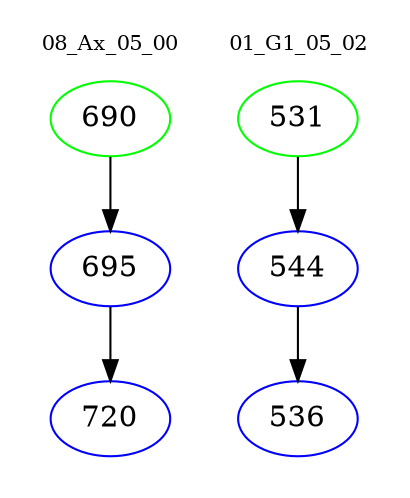 digraph{
subgraph cluster_0 {
color = white
label = "08_Ax_05_00";
fontsize=10;
T0_690 [label="690", color="green"]
T0_690 -> T0_695 [color="black"]
T0_695 [label="695", color="blue"]
T0_695 -> T0_720 [color="black"]
T0_720 [label="720", color="blue"]
}
subgraph cluster_1 {
color = white
label = "01_G1_05_02";
fontsize=10;
T1_531 [label="531", color="green"]
T1_531 -> T1_544 [color="black"]
T1_544 [label="544", color="blue"]
T1_544 -> T1_536 [color="black"]
T1_536 [label="536", color="blue"]
}
}
